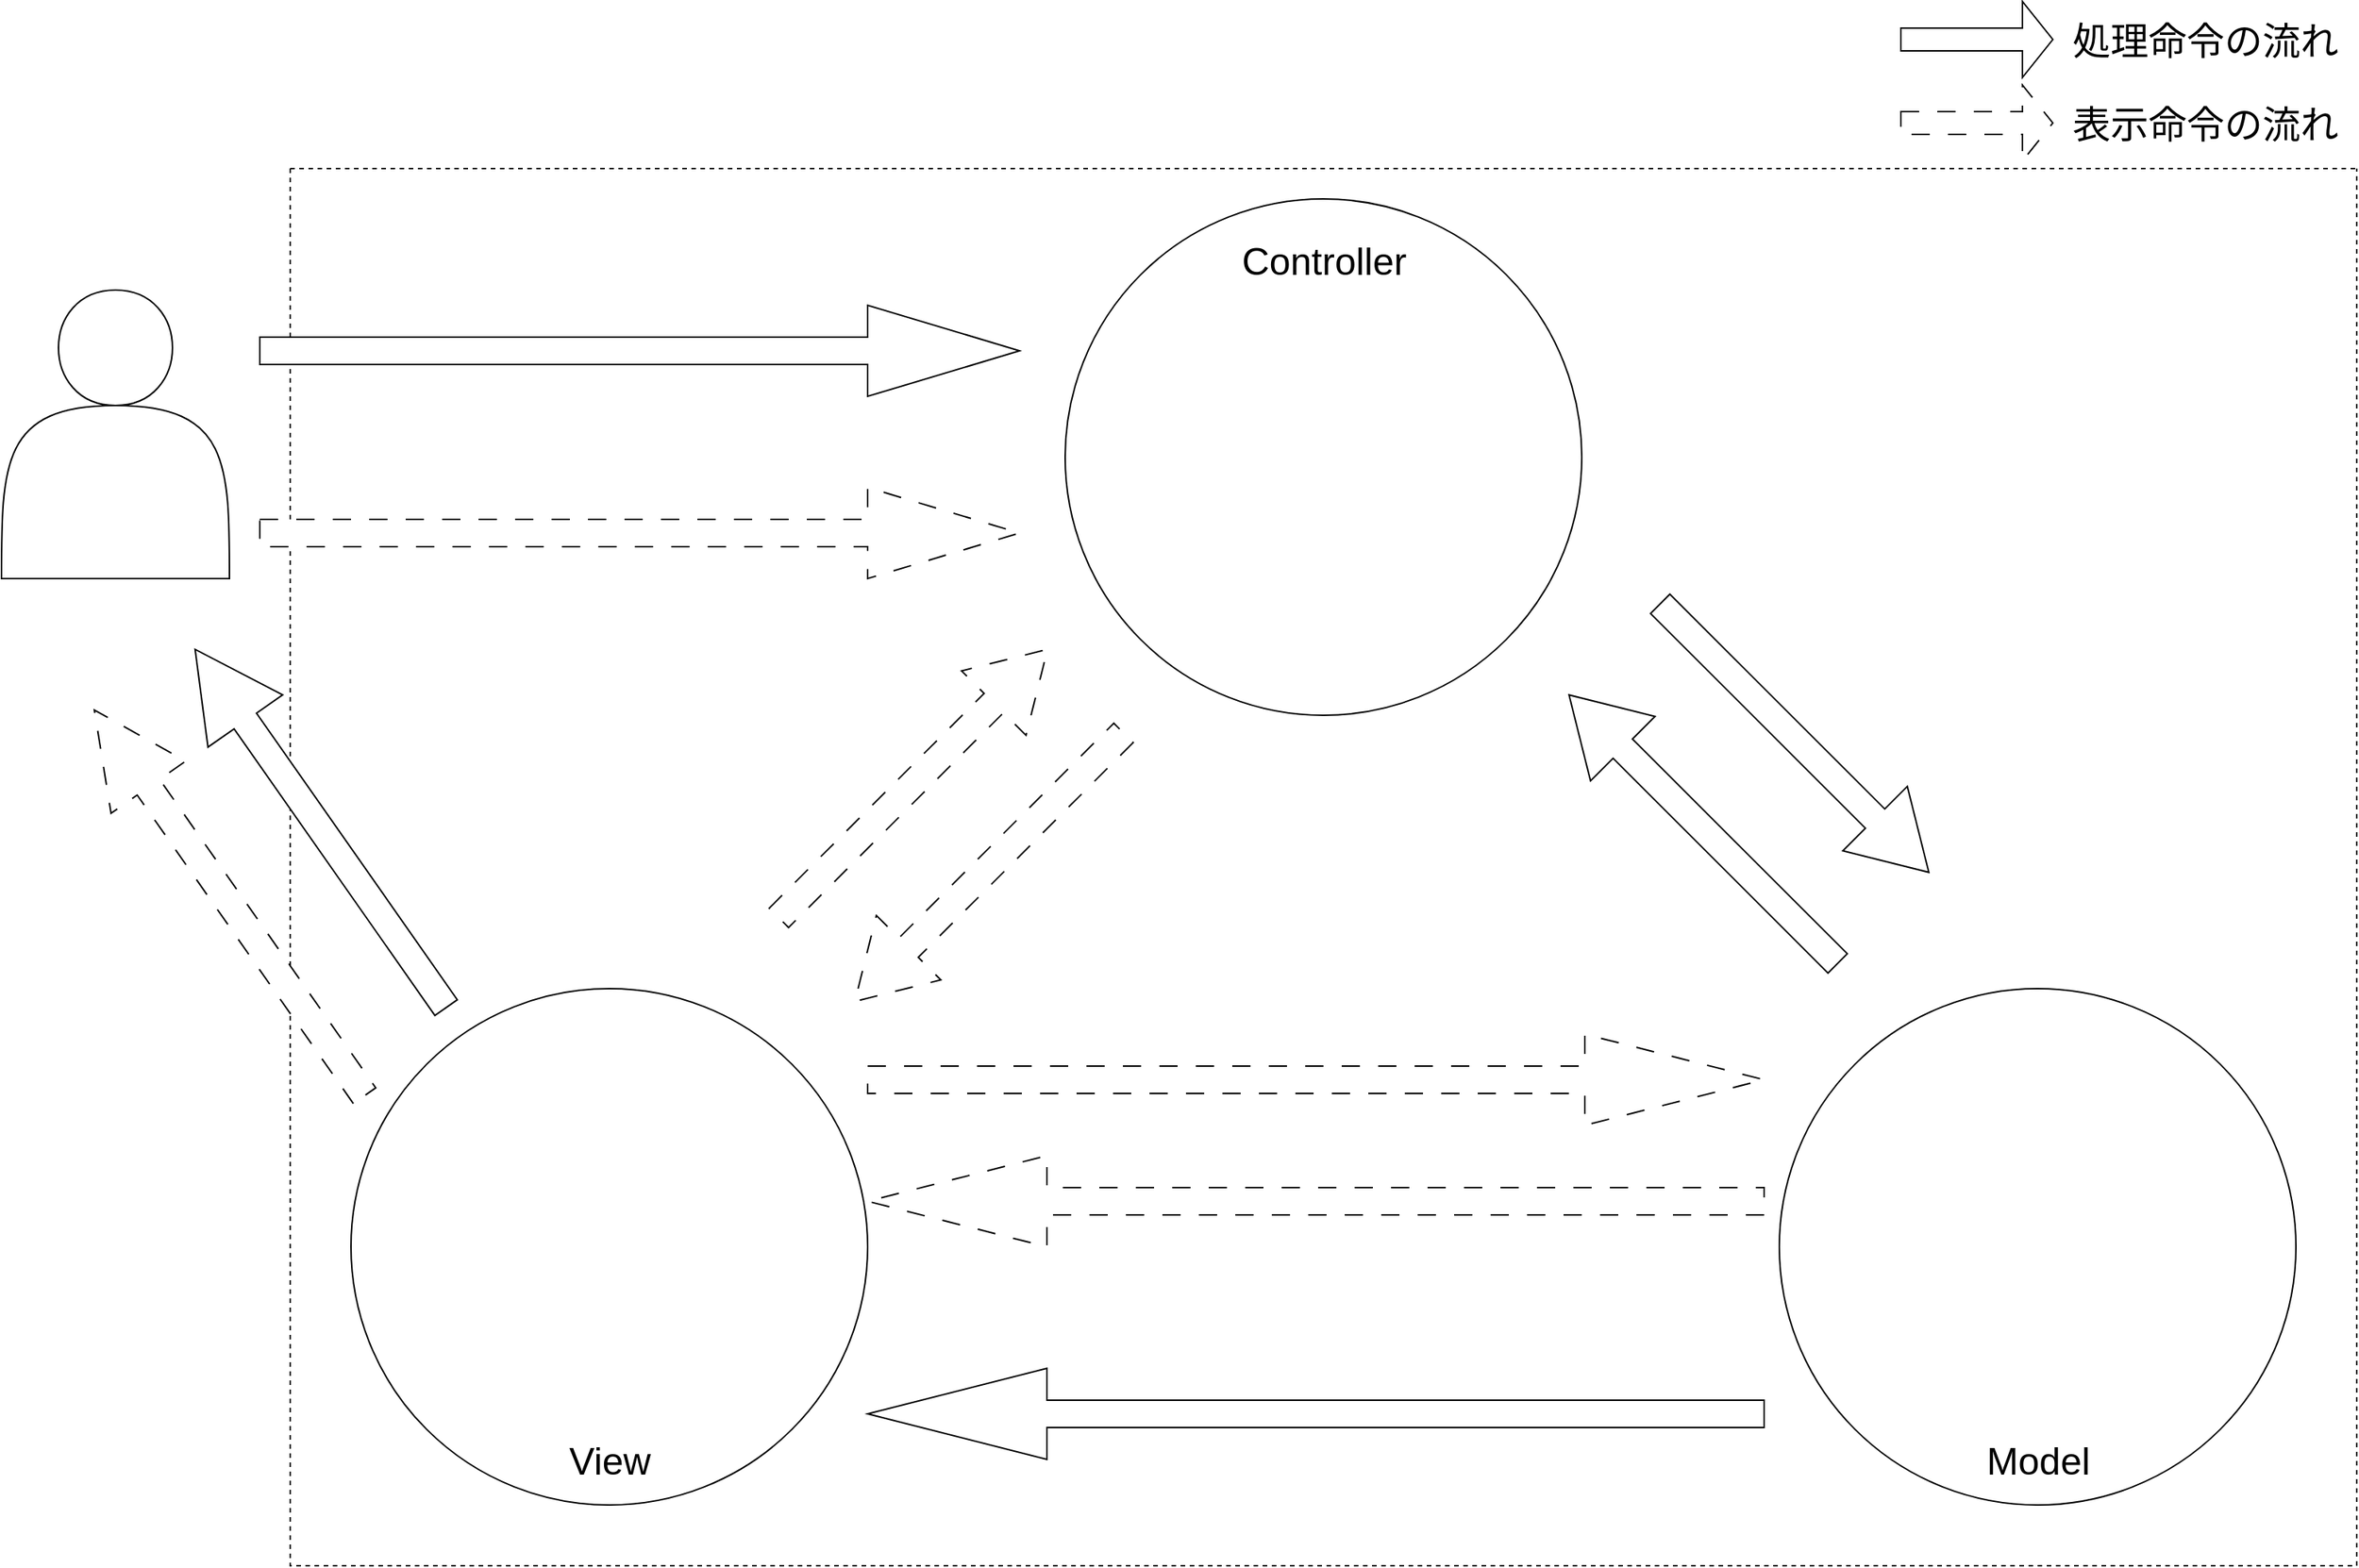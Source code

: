 <mxfile>
    <diagram id="GC4S91WVJdEGyDAQGroD" name="ページ1">
        <mxGraphModel dx="1883" dy="1375" grid="1" gridSize="10" guides="1" tooltips="1" connect="1" arrows="1" fold="1" page="1" pageScale="1" pageWidth="1654" pageHeight="1169" math="0" shadow="0">
            <root>
                <mxCell id="0"/>
                <mxCell id="1" parent="0"/>
                <mxCell id="2" value="" style="shape=actor;whiteSpace=wrap;html=1;" vertex="1" parent="1">
                    <mxGeometry x="50" y="200" width="150" height="190" as="geometry"/>
                </mxCell>
                <mxCell id="3" value="" style="swimlane;startSize=0;dashed=1;" vertex="1" parent="1">
                    <mxGeometry x="240" y="120" width="1360" height="920" as="geometry"/>
                </mxCell>
                <mxCell id="4" value="" style="ellipse;whiteSpace=wrap;html=1;aspect=fixed;" vertex="1" parent="3">
                    <mxGeometry x="510" y="20" width="340" height="340" as="geometry"/>
                </mxCell>
                <mxCell id="5" value="" style="ellipse;whiteSpace=wrap;html=1;aspect=fixed;" vertex="1" parent="3">
                    <mxGeometry x="40" y="540" width="340" height="340" as="geometry"/>
                </mxCell>
                <mxCell id="9" value="" style="ellipse;whiteSpace=wrap;html=1;aspect=fixed;" vertex="1" parent="3">
                    <mxGeometry x="980" y="540" width="340" height="340" as="geometry"/>
                </mxCell>
                <mxCell id="10" value="Controller" style="text;html=1;align=center;verticalAlign=middle;resizable=0;points=[];autosize=1;strokeColor=none;fillColor=none;fontSize=25;" vertex="1" parent="3">
                    <mxGeometry x="615" y="40" width="130" height="40" as="geometry"/>
                </mxCell>
                <mxCell id="12" value="View" style="text;html=1;align=center;verticalAlign=middle;resizable=0;points=[];autosize=1;strokeColor=none;fillColor=none;fontSize=25;" vertex="1" parent="3">
                    <mxGeometry x="170" y="830" width="80" height="40" as="geometry"/>
                </mxCell>
                <mxCell id="11" value="Model" style="text;html=1;align=center;verticalAlign=middle;resizable=0;points=[];autosize=1;strokeColor=none;fillColor=none;fontSize=25;" vertex="1" parent="3">
                    <mxGeometry x="1105" y="830" width="90" height="40" as="geometry"/>
                </mxCell>
                <mxCell id="15" value="" style="shape=singleArrow;whiteSpace=wrap;html=1;fontSize=39;" vertex="1" parent="3">
                    <mxGeometry x="-20" y="90" width="500" height="60" as="geometry"/>
                </mxCell>
                <mxCell id="16" value="" style="shape=singleArrow;whiteSpace=wrap;html=1;fontSize=39;dashed=1;dashPattern=12 12;" vertex="1" parent="3">
                    <mxGeometry x="-20" y="210" width="500" height="60" as="geometry"/>
                </mxCell>
                <mxCell id="18" value="" style="shape=singleArrow;whiteSpace=wrap;html=1;fontSize=39;dashed=1;dashPattern=12 12;" vertex="1" parent="3">
                    <mxGeometry x="380" y="570" width="590" height="60" as="geometry"/>
                </mxCell>
                <mxCell id="19" value="" style="shape=singleArrow;whiteSpace=wrap;html=1;fontSize=39;dashed=1;dashPattern=12 12;direction=west;" vertex="1" parent="3">
                    <mxGeometry x="380" y="650" width="590" height="60" as="geometry"/>
                </mxCell>
                <mxCell id="20" value="" style="shape=singleArrow;whiteSpace=wrap;html=1;fontSize=39;direction=west;" vertex="1" parent="3">
                    <mxGeometry x="380" y="790" width="590" height="60" as="geometry"/>
                </mxCell>
                <mxCell id="23" value="" style="shape=singleArrow;direction=north;whiteSpace=wrap;html=1;dashed=1;dashPattern=12 12;fontSize=39;rotation=45;" vertex="1" parent="3">
                    <mxGeometry x="380" y="280" width="60" height="250" as="geometry"/>
                </mxCell>
                <mxCell id="24" value="" style="shape=singleArrow;direction=south;whiteSpace=wrap;html=1;dashed=1;dashPattern=12 12;fontSize=39;rotation=45;" vertex="1" parent="3">
                    <mxGeometry x="430" y="335" width="60" height="250" as="geometry"/>
                </mxCell>
                <mxCell id="25" value="" style="shape=singleArrow;direction=north;whiteSpace=wrap;html=1;fontSize=39;rotation=-45;" vertex="1" parent="3">
                    <mxGeometry x="900" y="310" width="60" height="250" as="geometry"/>
                </mxCell>
                <mxCell id="26" value="" style="shape=singleArrow;direction=south;whiteSpace=wrap;html=1;fontSize=39;rotation=-45;" vertex="1" parent="3">
                    <mxGeometry x="960" y="250" width="60" height="250" as="geometry"/>
                </mxCell>
                <mxCell id="27" value="" style="shape=singleArrow;direction=north;whiteSpace=wrap;html=1;fontSize=39;rotation=-35;" vertex="1" parent="1">
                    <mxGeometry x="230" y="410.54" width="60" height="287.99" as="geometry"/>
                </mxCell>
                <mxCell id="28" value="" style="shape=singleArrow;direction=north;whiteSpace=wrap;html=1;fontSize=39;rotation=-35;dashed=1;dashPattern=12 12;" vertex="1" parent="1">
                    <mxGeometry x="170" y="448.53" width="60" height="310" as="geometry"/>
                </mxCell>
                <mxCell id="30" value="" style="shape=singleArrow;whiteSpace=wrap;html=1;dashed=1;dashPattern=12 12;fontSize=39;" vertex="1" parent="1">
                    <mxGeometry x="1300" y="65" width="100" height="50" as="geometry"/>
                </mxCell>
                <mxCell id="31" value="表示命令の流れ" style="text;html=1;align=center;verticalAlign=middle;resizable=0;points=[];autosize=1;strokeColor=none;fillColor=none;fontSize=25;" vertex="1" parent="1">
                    <mxGeometry x="1400" y="70" width="200" height="40" as="geometry"/>
                </mxCell>
                <mxCell id="32" value="" style="shape=singleArrow;whiteSpace=wrap;html=1;fontSize=39;" vertex="1" parent="1">
                    <mxGeometry x="1300" y="10" width="100" height="50" as="geometry"/>
                </mxCell>
                <mxCell id="33" value="処理命令の流れ" style="text;html=1;align=center;verticalAlign=middle;resizable=0;points=[];autosize=1;strokeColor=none;fillColor=none;fontSize=25;" vertex="1" parent="1">
                    <mxGeometry x="1400" y="15" width="200" height="40" as="geometry"/>
                </mxCell>
            </root>
        </mxGraphModel>
    </diagram>
</mxfile>